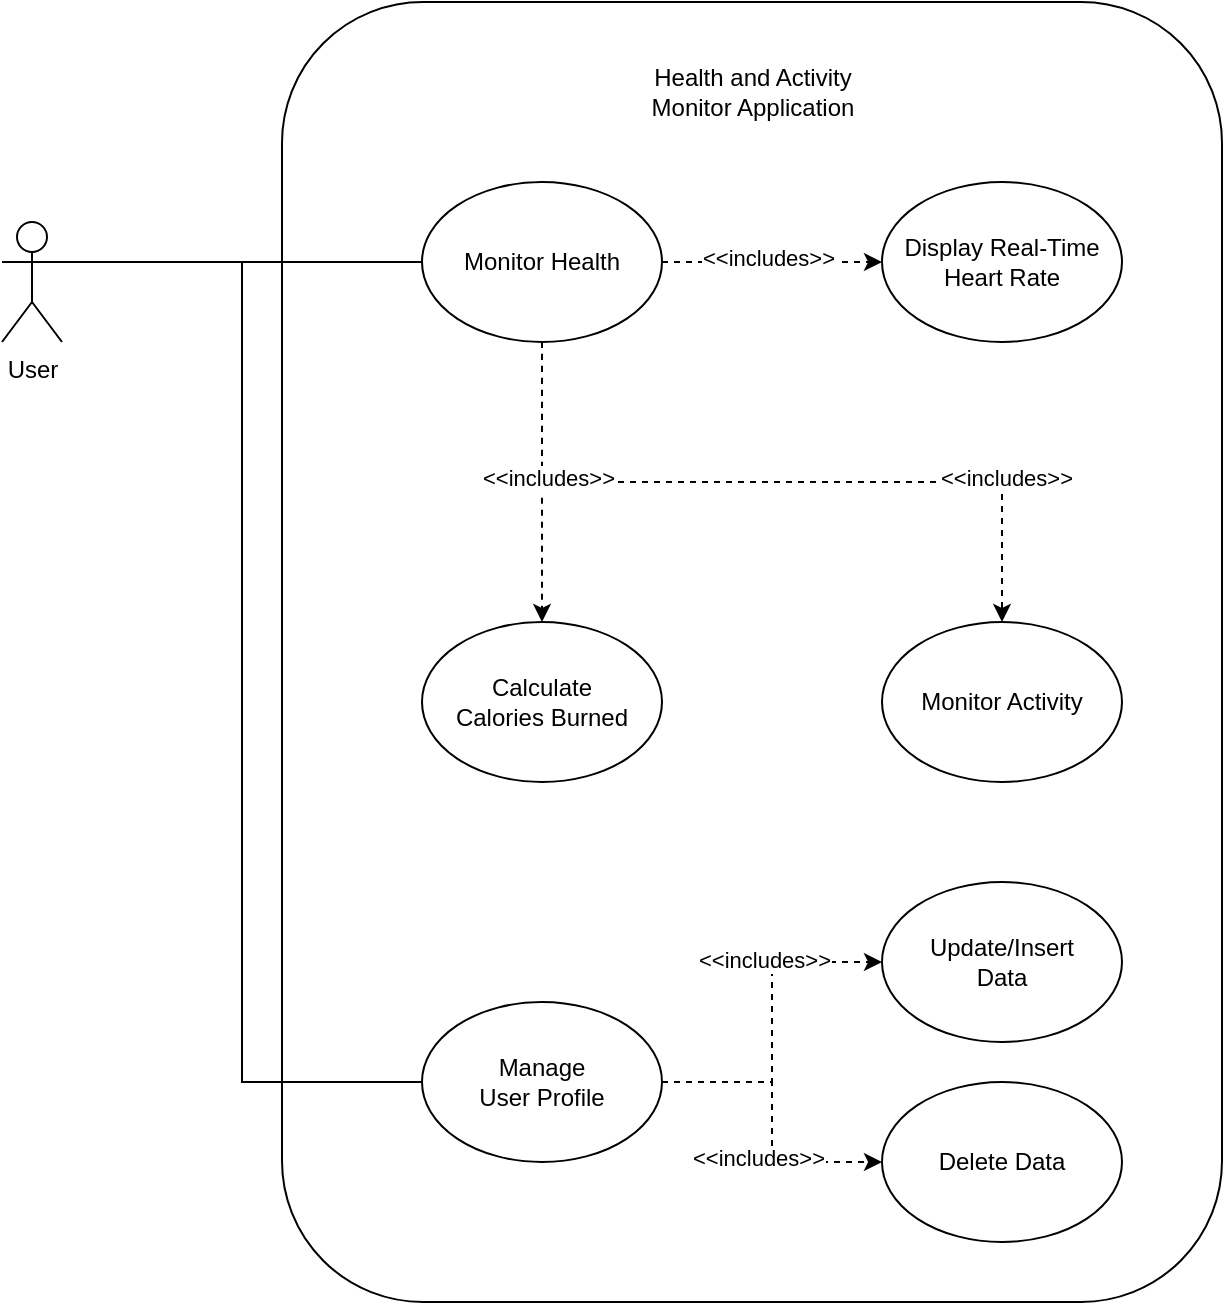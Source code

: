 <mxfile version="21.3.7" type="github">
  <diagram name="Seite-1" id="F5qaDEFaxniAnFWKEK32">
    <mxGraphModel dx="2074" dy="1078" grid="1" gridSize="10" guides="1" tooltips="1" connect="1" arrows="1" fold="1" page="1" pageScale="1" pageWidth="827" pageHeight="1169" math="0" shadow="0">
      <root>
        <mxCell id="0" />
        <mxCell id="1" parent="0" />
        <mxCell id="6gK7wQA29sNMLUSq19f8-3" value="" style="rounded=1;whiteSpace=wrap;html=1;" parent="1" vertex="1">
          <mxGeometry x="200" y="180" width="470" height="650" as="geometry" />
        </mxCell>
        <mxCell id="6gK7wQA29sNMLUSq19f8-10" style="edgeStyle=orthogonalEdgeStyle;rounded=0;orthogonalLoop=1;jettySize=auto;html=1;exitX=1;exitY=0.333;exitDx=0;exitDy=0;exitPerimeter=0;endArrow=none;endFill=0;" parent="1" source="6gK7wQA29sNMLUSq19f8-1" target="6gK7wQA29sNMLUSq19f8-6" edge="1">
          <mxGeometry relative="1" as="geometry" />
        </mxCell>
        <mxCell id="6gK7wQA29sNMLUSq19f8-17" style="edgeStyle=orthogonalEdgeStyle;rounded=0;orthogonalLoop=1;jettySize=auto;html=1;exitX=1;exitY=0.333;exitDx=0;exitDy=0;exitPerimeter=0;entryX=0;entryY=0.5;entryDx=0;entryDy=0;endArrow=none;endFill=0;" parent="1" source="6gK7wQA29sNMLUSq19f8-1" target="6gK7wQA29sNMLUSq19f8-12" edge="1">
          <mxGeometry relative="1" as="geometry" />
        </mxCell>
        <mxCell id="6gK7wQA29sNMLUSq19f8-1" value="User" style="shape=umlActor;verticalLabelPosition=bottom;verticalAlign=top;html=1;outlineConnect=0;" parent="1" vertex="1">
          <mxGeometry x="60" y="290" width="30" height="60" as="geometry" />
        </mxCell>
        <mxCell id="6gK7wQA29sNMLUSq19f8-4" value="Health and Activity &lt;br&gt;Monitor Application" style="text;html=1;strokeColor=none;fillColor=none;align=center;verticalAlign=middle;whiteSpace=wrap;rounded=0;" parent="1" vertex="1">
          <mxGeometry x="362.5" y="210" width="145" height="30" as="geometry" />
        </mxCell>
        <mxCell id="6gK7wQA29sNMLUSq19f8-19" style="edgeStyle=orthogonalEdgeStyle;rounded=0;orthogonalLoop=1;jettySize=auto;html=1;exitX=0.5;exitY=1;exitDx=0;exitDy=0;entryX=0.5;entryY=0;entryDx=0;entryDy=0;dashed=1;" parent="1" source="6gK7wQA29sNMLUSq19f8-6" target="6gK7wQA29sNMLUSq19f8-14" edge="1">
          <mxGeometry relative="1" as="geometry" />
        </mxCell>
        <mxCell id="6gK7wQA29sNMLUSq19f8-20" value="&amp;lt;&amp;lt;includes&amp;gt;&amp;gt;" style="edgeLabel;html=1;align=center;verticalAlign=middle;resizable=0;points=[];" parent="6gK7wQA29sNMLUSq19f8-19" vertex="1" connectable="0">
          <mxGeometry x="-0.3" y="3" relative="1" as="geometry">
            <mxPoint x="172" y="1" as="offset" />
          </mxGeometry>
        </mxCell>
        <mxCell id="dW_zEeL7rT1Hbo37ZbEG-4" value="" style="edgeStyle=orthogonalEdgeStyle;rounded=0;orthogonalLoop=1;jettySize=auto;html=1;dashed=1;" edge="1" parent="1" source="6gK7wQA29sNMLUSq19f8-6" target="dW_zEeL7rT1Hbo37ZbEG-3">
          <mxGeometry relative="1" as="geometry" />
        </mxCell>
        <mxCell id="dW_zEeL7rT1Hbo37ZbEG-10" style="edgeStyle=orthogonalEdgeStyle;rounded=0;orthogonalLoop=1;jettySize=auto;html=1;exitX=0;exitY=1;exitDx=0;exitDy=0;dashed=1;" edge="1" parent="1" source="6gK7wQA29sNMLUSq19f8-6" target="6gK7wQA29sNMLUSq19f8-13">
          <mxGeometry relative="1" as="geometry">
            <Array as="points">
              <mxPoint x="330" y="338" />
            </Array>
          </mxGeometry>
        </mxCell>
        <mxCell id="6gK7wQA29sNMLUSq19f8-6" value="Monitor Health" style="ellipse;whiteSpace=wrap;html=1;" parent="1" vertex="1">
          <mxGeometry x="270" y="270" width="120" height="80" as="geometry" />
        </mxCell>
        <mxCell id="dW_zEeL7rT1Hbo37ZbEG-8" value="" style="edgeStyle=orthogonalEdgeStyle;rounded=0;orthogonalLoop=1;jettySize=auto;html=1;dashed=1;" edge="1" parent="1" source="6gK7wQA29sNMLUSq19f8-12" target="dW_zEeL7rT1Hbo37ZbEG-7">
          <mxGeometry relative="1" as="geometry" />
        </mxCell>
        <mxCell id="dW_zEeL7rT1Hbo37ZbEG-9" value="&amp;lt;&amp;lt;includes&amp;gt;&amp;gt;" style="edgeLabel;html=1;align=center;verticalAlign=middle;resizable=0;points=[];" vertex="1" connectable="0" parent="dW_zEeL7rT1Hbo37ZbEG-8">
          <mxGeometry x="0.025" y="-4" relative="1" as="geometry">
            <mxPoint x="-8" y="-29" as="offset" />
          </mxGeometry>
        </mxCell>
        <mxCell id="6gK7wQA29sNMLUSq19f8-12" value="Manage&lt;br&gt;User Profile" style="ellipse;whiteSpace=wrap;html=1;" parent="1" vertex="1">
          <mxGeometry x="270" y="680" width="120" height="80" as="geometry" />
        </mxCell>
        <mxCell id="6gK7wQA29sNMLUSq19f8-13" value="Calculate &lt;br&gt;Calories Burned" style="ellipse;whiteSpace=wrap;html=1;" parent="1" vertex="1">
          <mxGeometry x="270" y="490" width="120" height="80" as="geometry" />
        </mxCell>
        <mxCell id="6gK7wQA29sNMLUSq19f8-14" value="Monitor Activity" style="ellipse;whiteSpace=wrap;html=1;" parent="1" vertex="1">
          <mxGeometry x="500" y="490" width="120" height="80" as="geometry" />
        </mxCell>
        <mxCell id="dW_zEeL7rT1Hbo37ZbEG-3" value="Display Real-Time&lt;br&gt;Heart Rate" style="ellipse;whiteSpace=wrap;html=1;" vertex="1" parent="1">
          <mxGeometry x="500" y="270" width="120" height="80" as="geometry" />
        </mxCell>
        <mxCell id="dW_zEeL7rT1Hbo37ZbEG-6" value="&amp;lt;&amp;lt;includes&amp;gt;&amp;gt;" style="edgeLabel;html=1;align=center;verticalAlign=middle;resizable=0;points=[];" vertex="1" connectable="0" parent="1">
          <mxGeometry x="443" y="308" as="geometry" />
        </mxCell>
        <mxCell id="dW_zEeL7rT1Hbo37ZbEG-7" value="Update/Insert&lt;br&gt;Data" style="ellipse;whiteSpace=wrap;html=1;" vertex="1" parent="1">
          <mxGeometry x="500" y="620" width="120" height="80" as="geometry" />
        </mxCell>
        <mxCell id="dW_zEeL7rT1Hbo37ZbEG-11" value="&amp;lt;&amp;lt;includes&amp;gt;&amp;gt;" style="edgeLabel;html=1;align=center;verticalAlign=middle;resizable=0;points=[];" vertex="1" connectable="0" parent="1">
          <mxGeometry x="311" y="418" as="geometry">
            <mxPoint x="22" as="offset" />
          </mxGeometry>
        </mxCell>
        <mxCell id="dW_zEeL7rT1Hbo37ZbEG-12" value="" style="edgeStyle=orthogonalEdgeStyle;rounded=0;orthogonalLoop=1;jettySize=auto;html=1;exitX=1;exitY=0.5;exitDx=0;exitDy=0;dashed=1;" edge="1" parent="1" target="dW_zEeL7rT1Hbo37ZbEG-14" source="6gK7wQA29sNMLUSq19f8-12">
          <mxGeometry relative="1" as="geometry">
            <mxPoint x="390" y="820" as="sourcePoint" />
          </mxGeometry>
        </mxCell>
        <mxCell id="dW_zEeL7rT1Hbo37ZbEG-13" value="&amp;lt;&amp;lt;includes&amp;gt;&amp;gt;" style="edgeLabel;html=1;align=center;verticalAlign=middle;resizable=0;points=[];" vertex="1" connectable="0" parent="dW_zEeL7rT1Hbo37ZbEG-12">
          <mxGeometry x="0.025" y="-4" relative="1" as="geometry">
            <mxPoint x="-3" y="16" as="offset" />
          </mxGeometry>
        </mxCell>
        <mxCell id="dW_zEeL7rT1Hbo37ZbEG-14" value="Delete Data" style="ellipse;whiteSpace=wrap;html=1;" vertex="1" parent="1">
          <mxGeometry x="500" y="720" width="120" height="80" as="geometry" />
        </mxCell>
      </root>
    </mxGraphModel>
  </diagram>
</mxfile>

